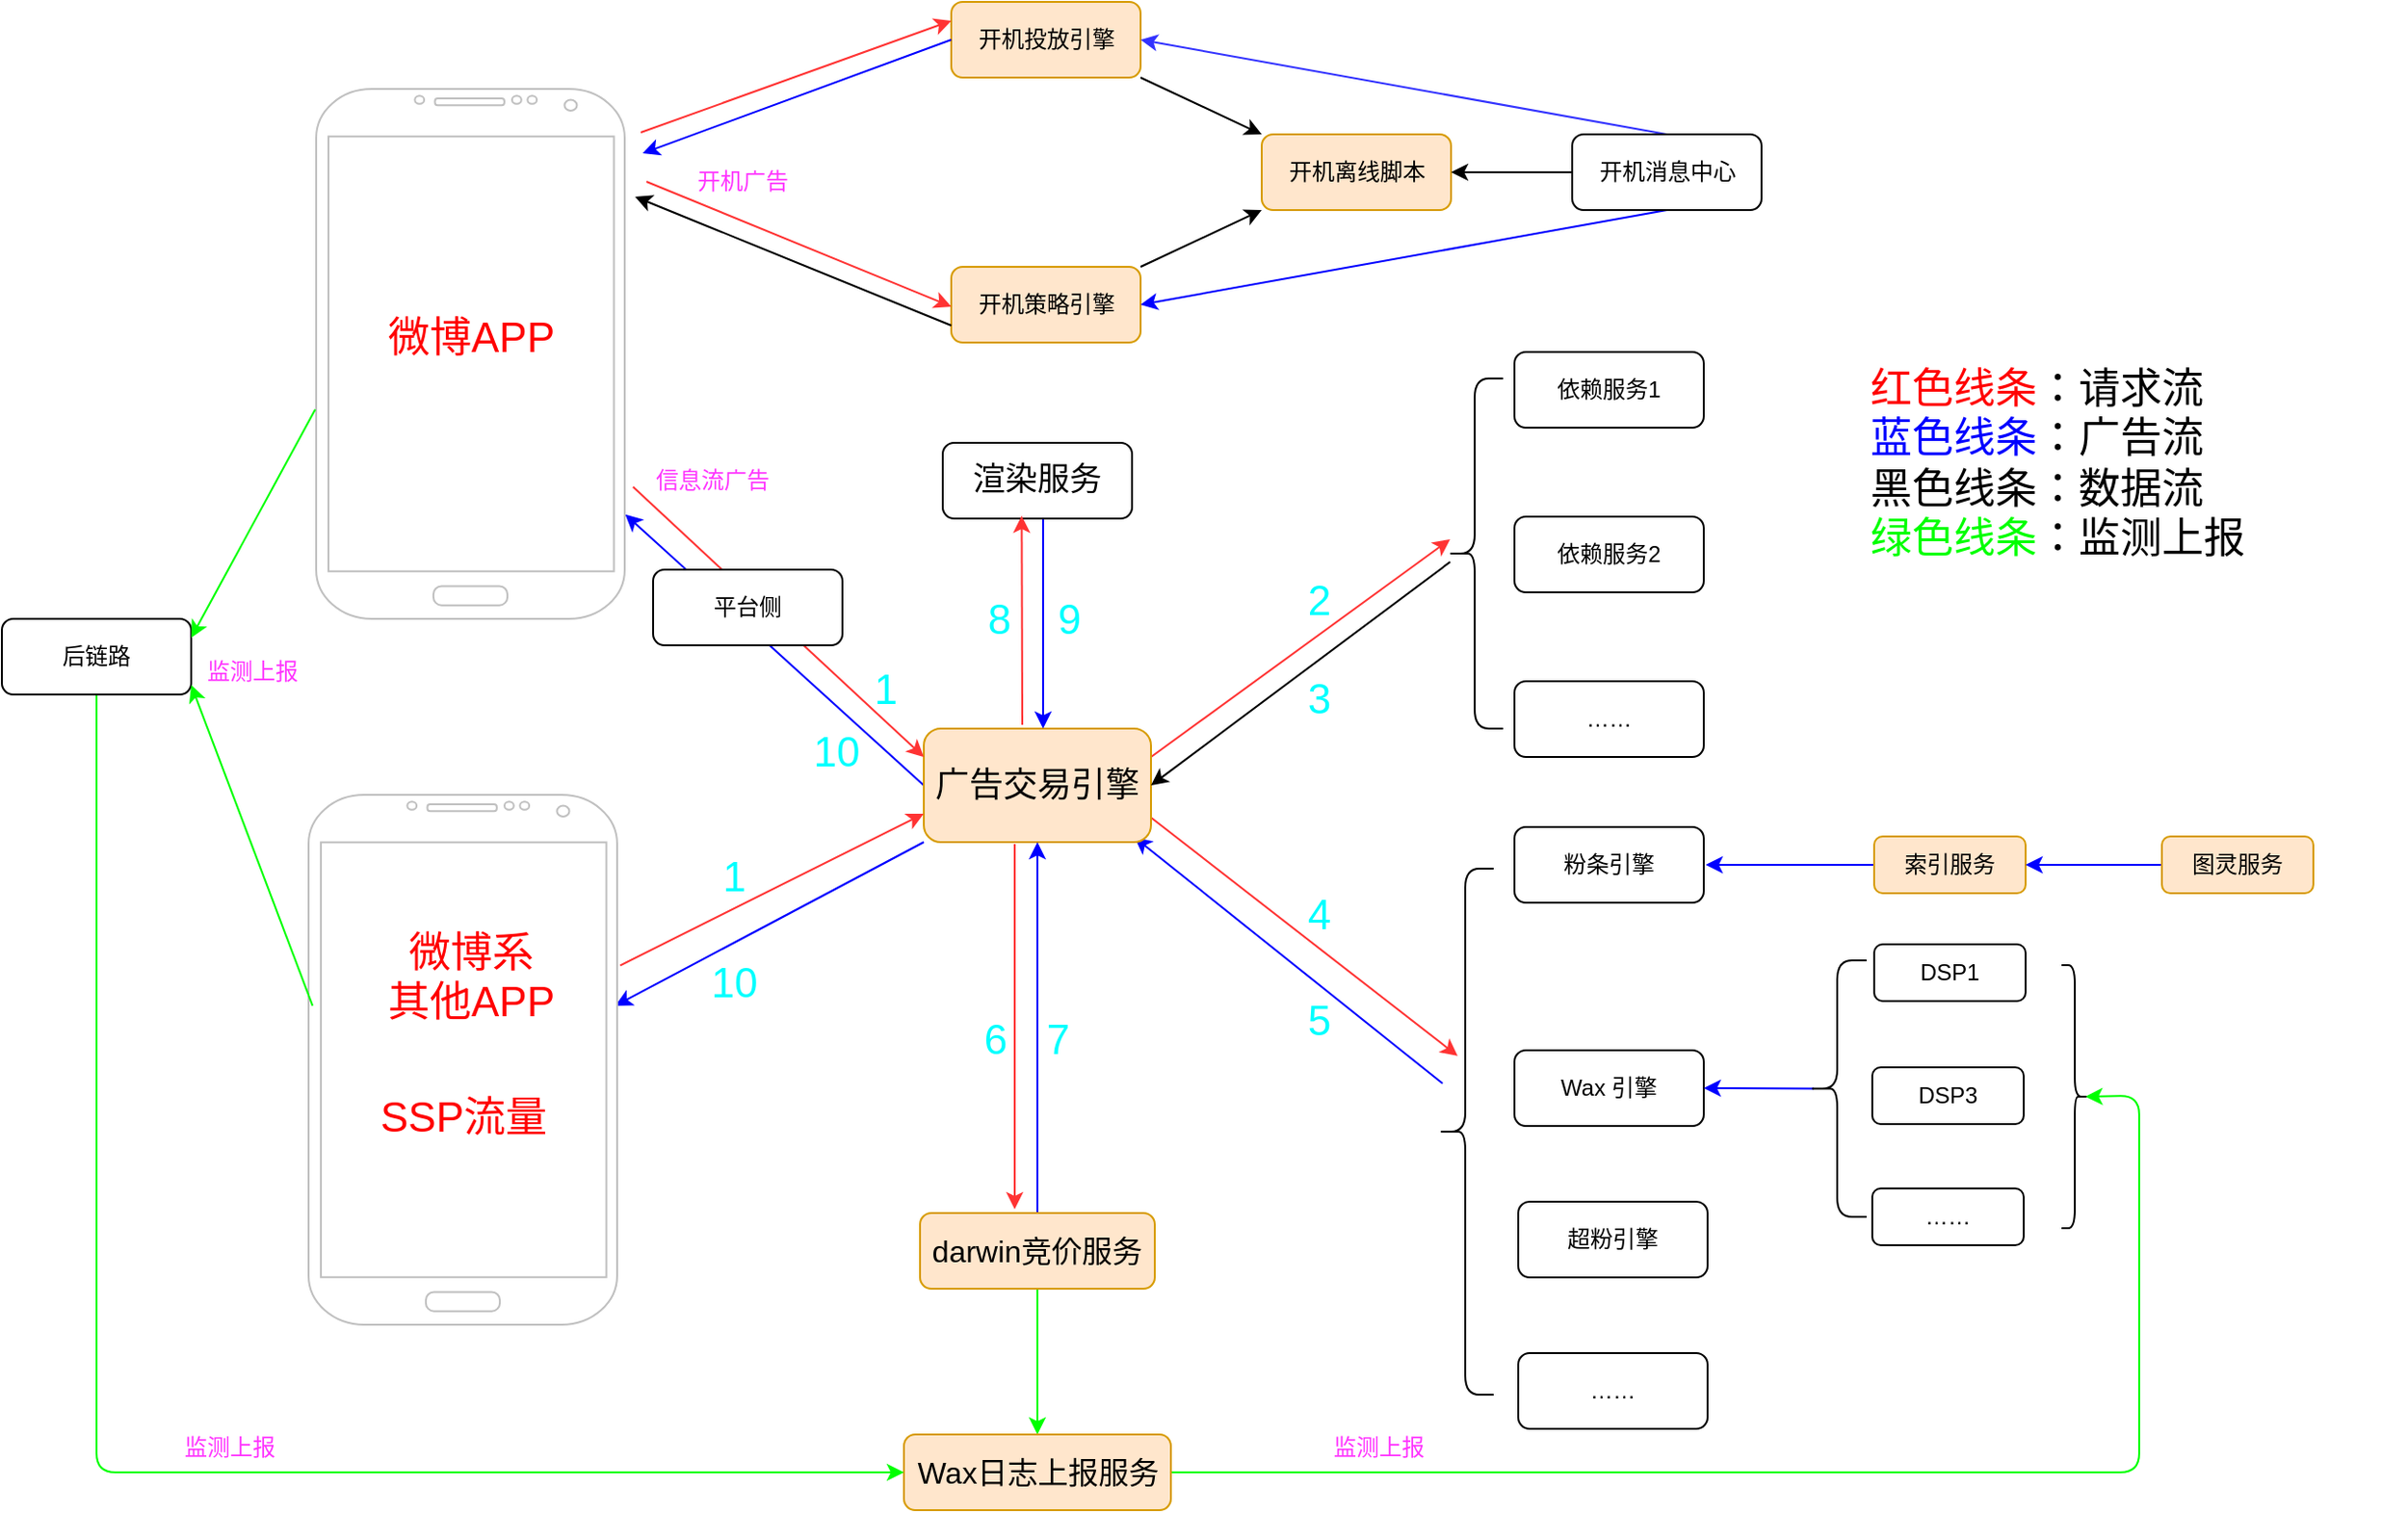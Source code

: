 <mxfile>
    <diagram id="VvRozGWxQbR5gVKz2xPQ" name="1.整体架构图">
        <mxGraphModel dx="907" dy="431" grid="0" gridSize="10" guides="1" tooltips="1" connect="1" arrows="1" fold="1" page="1" pageScale="1" pageWidth="2336" pageHeight="1654" background="#ffffff" math="0" shadow="0">
            <root>
                <mxCell id="0"/>
                <mxCell id="1" parent="0"/>
                <mxCell id="W5GlPM54YrS_CDvLuqvn-21" value="" style="shape=curlyBracket;whiteSpace=wrap;html=1;rounded=1;labelPosition=left;verticalLabelPosition=middle;align=right;verticalAlign=middle;" parent="1" vertex="1">
                    <mxGeometry x="1061" y="363" width="30" height="185" as="geometry"/>
                </mxCell>
                <mxCell id="3" value="依赖服务1" style="rounded=1;whiteSpace=wrap;html=1;flipV=0;flipH=1;" parent="1" vertex="1">
                    <mxGeometry x="1097" y="349" width="100" height="40" as="geometry"/>
                </mxCell>
                <mxCell id="4" value="依赖服务2" style="rounded=1;whiteSpace=wrap;html=1;flipV=0;flipH=1;" parent="1" vertex="1">
                    <mxGeometry x="1097" y="436" width="100" height="40" as="geometry"/>
                </mxCell>
                <mxCell id="6" value="……" style="rounded=1;whiteSpace=wrap;html=1;flipV=0;flipH=1;" parent="1" vertex="1">
                    <mxGeometry x="1097" y="523" width="100" height="40" as="geometry"/>
                </mxCell>
                <mxCell id="36" style="edgeStyle=none;html=1;entryX=0.928;entryY=1.025;entryDx=0;entryDy=0;strokeColor=#0000FF;fontSize=18;entryPerimeter=0;exitX=0.1;exitY=0.5;exitDx=0;exitDy=0;exitPerimeter=0;" parent="1" edge="1">
                    <mxGeometry relative="1" as="geometry">
                        <mxPoint x="1059.0" y="735.5" as="sourcePoint"/>
                        <mxPoint x="896.36" y="605.5" as="targetPoint"/>
                    </mxGeometry>
                </mxCell>
                <mxCell id="7" value="" style="shape=curlyBracket;whiteSpace=wrap;html=1;rounded=1;labelPosition=left;verticalLabelPosition=middle;align=right;verticalAlign=middle;" parent="1" vertex="1">
                    <mxGeometry x="1056" y="622" width="30" height="278" as="geometry"/>
                </mxCell>
                <mxCell id="8" value="粉条引擎" style="rounded=1;whiteSpace=wrap;html=1;flipV=1;flipH=1;" parent="1" vertex="1">
                    <mxGeometry x="1097" y="600" width="100" height="40" as="geometry"/>
                </mxCell>
                <mxCell id="25" style="edgeStyle=none;html=1;exitX=0;exitY=0.5;exitDx=0;exitDy=0;strokeColor=#0000FF;" parent="1" source="12" edge="1">
                    <mxGeometry relative="1" as="geometry">
                        <mxPoint x="1198" y="620" as="targetPoint"/>
                    </mxGeometry>
                </mxCell>
                <mxCell id="12" value="索引服务" style="rounded=1;whiteSpace=wrap;html=1;flipV=1;flipH=1;fillColor=#ffe6cc;strokeColor=#d79b00;" parent="1" vertex="1">
                    <mxGeometry x="1287" y="605" width="80" height="30" as="geometry"/>
                </mxCell>
                <mxCell id="15" style="edgeStyle=none;html=1;exitX=0;exitY=0.5;exitDx=0;exitDy=0;entryX=1;entryY=0.5;entryDx=0;entryDy=0;strokeColor=#0000FF;" parent="1" source="14" target="12" edge="1">
                    <mxGeometry relative="1" as="geometry"/>
                </mxCell>
                <mxCell id="14" value="图灵服务" style="rounded=1;whiteSpace=wrap;html=1;flipV=1;flipH=1;fillColor=#ffe6cc;strokeColor=#d79b00;" parent="1" vertex="1">
                    <mxGeometry x="1439" y="605" width="80" height="30" as="geometry"/>
                </mxCell>
                <mxCell id="33" style="edgeStyle=none;html=1;exitX=1;exitY=0.25;exitDx=0;exitDy=0;strokeColor=#FF3333;fontSize=18;" parent="1" source="28" edge="1">
                    <mxGeometry relative="1" as="geometry">
                        <mxPoint x="1063" y="448" as="targetPoint"/>
                    </mxGeometry>
                </mxCell>
                <mxCell id="35" style="edgeStyle=none;html=1;exitX=1;exitY=0.75;exitDx=0;exitDy=0;strokeColor=#FF3333;fontSize=18;" parent="1" edge="1">
                    <mxGeometry relative="1" as="geometry">
                        <mxPoint x="905" y="595" as="sourcePoint"/>
                        <mxPoint x="1067" y="721" as="targetPoint"/>
                    </mxGeometry>
                </mxCell>
                <mxCell id="40" style="edgeStyle=none;html=1;exitX=0;exitY=0.5;exitDx=0;exitDy=0;strokeColor=#0000FF;fontSize=22;fontColor=#0000FF;entryX=1.002;entryY=0.803;entryDx=0;entryDy=0;entryPerimeter=0;" parent="1" source="28" target="W5GlPM54YrS_CDvLuqvn-2" edge="1">
                    <mxGeometry relative="1" as="geometry">
                        <mxPoint x="641" y="463" as="targetPoint"/>
                    </mxGeometry>
                </mxCell>
                <mxCell id="28" value="&lt;font style=&quot;font-size: 18px;&quot;&gt;广告交易引擎&lt;/font&gt;" style="rounded=1;whiteSpace=wrap;html=1;fillColor=#ffe6cc;strokeColor=#d79b00;" parent="1" vertex="1">
                    <mxGeometry x="785" y="548" width="120" height="60" as="geometry"/>
                </mxCell>
                <mxCell id="38" value="&lt;font color=&quot;#ff0000&quot;&gt;红色线条&lt;/font&gt;：请求流&lt;br style=&quot;font-size: 22px;&quot;&gt;&lt;font color=&quot;#0000ff&quot;&gt;蓝色线条&lt;/font&gt;：广告流&lt;br style=&quot;font-size: 22px;&quot;&gt;黑色线条：数据流&lt;br&gt;&lt;font color=&quot;#00ff00&quot;&gt;绿色线条&lt;/font&gt;：监测上报" style="text;strokeColor=none;align=left;fillColor=none;html=1;verticalAlign=top;whiteSpace=wrap;rounded=0;fontSize=22;" parent="1" vertex="1">
                    <mxGeometry x="1283" y="349" width="285" height="127" as="geometry"/>
                </mxCell>
                <mxCell id="39" style="edgeStyle=none;html=1;entryX=1;entryY=0.5;entryDx=0;entryDy=0;exitX=0.067;exitY=0.524;exitDx=0;exitDy=0;exitPerimeter=0;" parent="1" source="W5GlPM54YrS_CDvLuqvn-21" target="28" edge="1">
                    <mxGeometry relative="1" as="geometry">
                        <mxPoint x="1057" y="456" as="sourcePoint"/>
                        <mxPoint x="921" y="456" as="targetPoint"/>
                    </mxGeometry>
                </mxCell>
                <mxCell id="41" style="edgeStyle=none;html=1;fontSize=18;entryX=0;entryY=0.25;entryDx=0;entryDy=0;fillColor=#f8cecc;strokeColor=#FF3333;exitX=1.027;exitY=0.751;exitDx=0;exitDy=0;exitPerimeter=0;" parent="1" source="W5GlPM54YrS_CDvLuqvn-2" target="28" edge="1">
                    <mxGeometry relative="1" as="geometry">
                        <mxPoint x="631" y="448" as="sourcePoint"/>
                        <mxPoint x="798" y="276" as="targetPoint"/>
                    </mxGeometry>
                </mxCell>
                <mxCell id="43" value="&lt;font color=&quot;#ff33ff&quot; style=&quot;font-size: 12px;&quot;&gt;信息流广告&lt;/font&gt;" style="text;strokeColor=none;align=center;fillColor=none;html=1;verticalAlign=middle;whiteSpace=wrap;rounded=0;fontSize=12;fontColor=#0000FF;" parent="1" vertex="1">
                    <mxGeometry x="605" y="402" width="137" height="30" as="geometry"/>
                </mxCell>
                <mxCell id="50" style="edgeStyle=none;html=1;exitX=0;exitY=1;exitDx=0;exitDy=0;strokeColor=#0000FF;fontSize=22;fontColor=#0000FF;entryX=0.994;entryY=0.398;entryDx=0;entryDy=0;entryPerimeter=0;" parent="1" source="28" target="47" edge="1">
                    <mxGeometry relative="1" as="geometry">
                        <mxPoint x="623.326" y="626.56" as="targetPoint"/>
                        <mxPoint x="801" y="721.72" as="sourcePoint"/>
                    </mxGeometry>
                </mxCell>
                <mxCell id="51" style="edgeStyle=none;html=1;fontSize=18;entryX=0;entryY=0.75;entryDx=0;entryDy=0;fillColor=#f8cecc;strokeColor=#FF3333;exitX=1.01;exitY=0.322;exitDx=0;exitDy=0;exitPerimeter=0;" parent="1" source="47" target="28" edge="1">
                    <mxGeometry relative="1" as="geometry">
                        <mxPoint x="627.401" y="612.0" as="sourcePoint"/>
                        <mxPoint x="801" y="706.72" as="targetPoint"/>
                    </mxGeometry>
                </mxCell>
                <mxCell id="56" style="edgeStyle=none;html=1;exitX=0.5;exitY=1;exitDx=0;exitDy=0;entryX=0.5;entryY=0;entryDx=0;entryDy=0;strokeColor=#0000FF;fontSize=22;fontColor=#FF33FF;" parent="1" edge="1">
                    <mxGeometry relative="1" as="geometry">
                        <mxPoint x="848" y="437" as="sourcePoint"/>
                        <mxPoint x="848" y="548" as="targetPoint"/>
                    </mxGeometry>
                </mxCell>
                <mxCell id="52" value="渲染服务" style="rounded=1;whiteSpace=wrap;html=1;flipV=1;flipH=1;fontSize=17;" parent="1" vertex="1">
                    <mxGeometry x="795" y="397" width="100" height="40" as="geometry"/>
                </mxCell>
                <mxCell id="53" value="" style="group" parent="1" vertex="1" connectable="0">
                    <mxGeometry x="460" y="583" width="163" height="280" as="geometry"/>
                </mxCell>
                <mxCell id="47" value="" style="verticalLabelPosition=bottom;verticalAlign=top;html=1;shadow=0;dashed=0;strokeWidth=1;shape=mxgraph.android.phone2;strokeColor=#c0c0c0;" parent="53" vertex="1">
                    <mxGeometry width="163" height="280" as="geometry"/>
                </mxCell>
                <mxCell id="48" value="&lt;font color=&quot;#ff0000&quot;&gt;微博系&lt;br&gt;其他APP&lt;/font&gt;" style="text;strokeColor=none;align=center;fillColor=none;html=1;verticalAlign=top;whiteSpace=wrap;rounded=0;fontSize=22;" parent="53" vertex="1">
                    <mxGeometry x="28" y="64" width="115.5" height="57" as="geometry"/>
                </mxCell>
                <mxCell id="49" value="&lt;font color=&quot;#ff0000&quot;&gt;SSP流量&lt;/font&gt;" style="text;strokeColor=none;align=center;fillColor=none;html=1;verticalAlign=top;whiteSpace=wrap;rounded=0;fontSize=22;" parent="53" vertex="1">
                    <mxGeometry x="23.75" y="151" width="115.5" height="57" as="geometry"/>
                </mxCell>
                <mxCell id="54" value="" style="group" parent="1" vertex="1" connectable="0">
                    <mxGeometry x="464" y="210" width="163" height="280" as="geometry"/>
                </mxCell>
                <mxCell id="W5GlPM54YrS_CDvLuqvn-2" value="" style="verticalLabelPosition=bottom;verticalAlign=top;html=1;shadow=0;dashed=0;strokeWidth=1;shape=mxgraph.android.phone2;strokeColor=#c0c0c0;" parent="54" vertex="1">
                    <mxGeometry width="163" height="280" as="geometry"/>
                </mxCell>
                <mxCell id="44" value="&lt;font color=&quot;#ff0000&quot;&gt;微博APP&lt;/font&gt;" style="text;strokeColor=none;align=center;fillColor=none;html=1;verticalAlign=top;whiteSpace=wrap;rounded=0;fontSize=22;" parent="54" vertex="1">
                    <mxGeometry x="30.5" y="112" width="102" height="40" as="geometry"/>
                </mxCell>
                <mxCell id="57" style="edgeStyle=none;html=1;fontSize=18;entryX=0.583;entryY=0.036;entryDx=0;entryDy=0;fillColor=#f8cecc;strokeColor=#FF3333;entryPerimeter=0;" parent="1" target="52" edge="1">
                    <mxGeometry relative="1" as="geometry">
                        <mxPoint x="837" y="546" as="sourcePoint"/>
                        <mxPoint x="795" y="603" as="targetPoint"/>
                    </mxGeometry>
                </mxCell>
                <mxCell id="59" style="edgeStyle=none;html=1;exitX=0.5;exitY=0;exitDx=0;exitDy=0;entryX=0.5;entryY=1;entryDx=0;entryDy=0;strokeColor=#0000FF;fontSize=22;fontColor=#FF33FF;" parent="1" source="58" target="28" edge="1">
                    <mxGeometry relative="1" as="geometry"/>
                </mxCell>
                <mxCell id="80" style="edgeStyle=none;html=1;exitX=0.5;exitY=1;exitDx=0;exitDy=0;entryX=0.5;entryY=0;entryDx=0;entryDy=0;strokeColor=#00FF00;fontSize=22;fontColor=#00FFFF;" parent="1" source="58" target="73" edge="1">
                    <mxGeometry relative="1" as="geometry"/>
                </mxCell>
                <mxCell id="58" value="darwin竞价服务" style="rounded=1;whiteSpace=wrap;html=1;flipV=1;flipH=1;fillColor=#ffe6cc;strokeColor=#d79b00;fontSize=16;" parent="1" vertex="1">
                    <mxGeometry x="783" y="804" width="124" height="40" as="geometry"/>
                </mxCell>
                <mxCell id="60" style="edgeStyle=none;html=1;fontSize=18;fillColor=#f8cecc;strokeColor=#FF3333;" parent="1" edge="1">
                    <mxGeometry relative="1" as="geometry">
                        <mxPoint x="833" y="609" as="sourcePoint"/>
                        <mxPoint x="833" y="802" as="targetPoint"/>
                    </mxGeometry>
                </mxCell>
                <mxCell id="62" value="&lt;font color=&quot;#00ffff&quot;&gt;1&lt;/font&gt;" style="text;strokeColor=none;align=center;fillColor=none;html=1;verticalAlign=middle;whiteSpace=wrap;rounded=0;fontSize=22;fontColor=#FF33FF;" parent="1" vertex="1">
                    <mxGeometry x="735" y="513" width="60" height="30" as="geometry"/>
                </mxCell>
                <mxCell id="63" value="&lt;font color=&quot;#00ffff&quot;&gt;1&lt;/font&gt;" style="text;strokeColor=none;align=center;fillColor=none;html=1;verticalAlign=middle;whiteSpace=wrap;rounded=0;fontSize=22;fontColor=#FF33FF;" parent="1" vertex="1">
                    <mxGeometry x="655" y="612" width="60" height="30" as="geometry"/>
                </mxCell>
                <mxCell id="64" value="&lt;font color=&quot;#00ffff&quot;&gt;2&lt;/font&gt;" style="text;strokeColor=none;align=center;fillColor=none;html=1;verticalAlign=middle;whiteSpace=wrap;rounded=0;fontSize=22;fontColor=#FF33FF;" parent="1" vertex="1">
                    <mxGeometry x="964" y="466" width="60" height="30" as="geometry"/>
                </mxCell>
                <mxCell id="67" value="&lt;font color=&quot;#00ffff&quot;&gt;3&lt;/font&gt;" style="text;strokeColor=none;align=center;fillColor=none;html=1;verticalAlign=middle;whiteSpace=wrap;rounded=0;fontSize=22;fontColor=#FF33FF;" parent="1" vertex="1">
                    <mxGeometry x="964" y="518" width="60" height="30" as="geometry"/>
                </mxCell>
                <mxCell id="68" value="&lt;font color=&quot;#00ffff&quot;&gt;4&lt;/font&gt;&lt;span style=&quot;color: rgba(0, 0, 0, 0); font-family: monospace; font-size: 0px; text-align: start;&quot;&gt;%3CmxGraphModel%3E%3Croot%3E%3CmxCell%20id%3D%220%22%2F%3E%3CmxCell%20id%3D%221%22%20parent%3D%220%22%2F%3E%3CmxCell%20id%3D%222%22%20value%3D%22%26lt%3Bfont%20color%3D%26quot%3B%2300ffff%26quot%3B%26gt%3B1%26lt%3B%2Ffont%26gt%3B%22%20style%3D%22text%3BstrokeColor%3Dnone%3Balign%3Dcenter%3BfillColor%3Dnone%3Bhtml%3D1%3BverticalAlign%3Dmiddle%3BwhiteSpace%3Dwrap%3Brounded%3D0%3BfontSize%3D22%3BfontColor%3D%23FF33FF%3B%22%20vertex%3D%221%22%20parent%3D%221%22%3E%3CmxGeometry%20x%3D%22641%22%20y%3D%22440.5%22%20width%3D%2260%22%20height%3D%2230%22%20as%3D%22geometry%22%2F%3E%3C%2FmxCell%3E%3C%2Froot%3E%3C%2FmxGraphModel%3E&lt;/span&gt;" style="text;strokeColor=none;align=center;fillColor=none;html=1;verticalAlign=middle;whiteSpace=wrap;rounded=0;fontSize=22;fontColor=#FF33FF;" parent="1" vertex="1">
                    <mxGeometry x="964" y="632" width="60" height="30" as="geometry"/>
                </mxCell>
                <mxCell id="70" value="&lt;font color=&quot;#00ffff&quot;&gt;5&lt;/font&gt;" style="text;strokeColor=none;align=center;fillColor=none;html=1;verticalAlign=middle;whiteSpace=wrap;rounded=0;fontSize=22;fontColor=#FF33FF;" parent="1" vertex="1">
                    <mxGeometry x="964" y="688" width="60" height="30" as="geometry"/>
                </mxCell>
                <mxCell id="81" style="edgeStyle=none;html=1;exitX=1;exitY=0.5;exitDx=0;exitDy=0;strokeColor=#00FF00;fontSize=22;fontColor=#00FFFF;entryX=0.1;entryY=0.5;entryDx=0;entryDy=0;entryPerimeter=0;" parent="1" source="73" target="82" edge="1">
                    <mxGeometry relative="1" as="geometry">
                        <mxPoint x="1380" y="1014" as="targetPoint"/>
                        <Array as="points">
                            <mxPoint x="1427" y="941"/>
                            <mxPoint x="1427" y="742"/>
                        </Array>
                    </mxGeometry>
                </mxCell>
                <mxCell id="73" value="Wax日志上报服务" style="rounded=1;whiteSpace=wrap;html=1;flipV=1;flipH=1;fillColor=#ffe6cc;strokeColor=#d79b00;fontSize=16;" parent="1" vertex="1">
                    <mxGeometry x="774.5" y="921" width="141" height="40" as="geometry"/>
                </mxCell>
                <mxCell id="79" style="edgeStyle=none;html=1;exitX=0.5;exitY=1;exitDx=0;exitDy=0;entryX=0;entryY=0.5;entryDx=0;entryDy=0;strokeColor=#00FF00;fontSize=22;fontColor=#00FFFF;" parent="1" source="74" target="73" edge="1">
                    <mxGeometry relative="1" as="geometry">
                        <Array as="points">
                            <mxPoint x="348" y="941"/>
                        </Array>
                    </mxGeometry>
                </mxCell>
                <mxCell id="74" value="后链路" style="rounded=1;whiteSpace=wrap;html=1;flipV=1;flipH=1;" parent="1" vertex="1">
                    <mxGeometry x="298" y="490" width="100" height="40" as="geometry"/>
                </mxCell>
                <mxCell id="77" value="" style="endArrow=classic;html=1;strokeColor=#00FF00;fontSize=22;fontColor=#00FFFF;exitX=0.013;exitY=0.398;exitDx=0;exitDy=0;exitPerimeter=0;" parent="1" source="47" edge="1">
                    <mxGeometry width="50" height="50" relative="1" as="geometry">
                        <mxPoint x="819" y="679" as="sourcePoint"/>
                        <mxPoint x="398" y="525" as="targetPoint"/>
                    </mxGeometry>
                </mxCell>
                <mxCell id="78" value="" style="endArrow=classic;html=1;strokeColor=#00FF00;fontSize=22;fontColor=#00FFFF;entryX=1;entryY=0.25;entryDx=0;entryDy=0;exitX=-0.003;exitY=0.605;exitDx=0;exitDy=0;exitPerimeter=0;" parent="1" source="W5GlPM54YrS_CDvLuqvn-2" target="74" edge="1">
                    <mxGeometry width="50" height="50" relative="1" as="geometry">
                        <mxPoint x="472.119" y="704.44" as="sourcePoint"/>
                        <mxPoint x="408" y="520" as="targetPoint"/>
                    </mxGeometry>
                </mxCell>
                <mxCell id="84" value="&lt;font style=&quot;font-size: 12px;&quot; color=&quot;#ff33ff&quot;&gt;监测上报&lt;/font&gt;" style="text;strokeColor=none;align=center;fillColor=none;html=1;verticalAlign=middle;whiteSpace=wrap;rounded=0;fontSize=12;fontColor=#0000FF;" parent="1" vertex="1">
                    <mxGeometry x="957" y="913" width="137" height="30" as="geometry"/>
                </mxCell>
                <mxCell id="85" value="&lt;font style=&quot;font-size: 12px;&quot; color=&quot;#ff33ff&quot;&gt;监测上报&lt;/font&gt;" style="text;strokeColor=none;align=center;fillColor=none;html=1;verticalAlign=middle;whiteSpace=wrap;rounded=0;fontSize=22;fontColor=#0000FF;" parent="1" vertex="1">
                    <mxGeometry x="362" y="500" width="137" height="30" as="geometry"/>
                </mxCell>
                <mxCell id="86" value="&lt;font style=&quot;font-size: 12px;&quot; color=&quot;#ff33ff&quot;&gt;监测上报&lt;/font&gt;" style="text;strokeColor=none;align=center;fillColor=none;html=1;verticalAlign=middle;whiteSpace=wrap;rounded=0;fontSize=12;fontColor=#0000FF;" parent="1" vertex="1">
                    <mxGeometry x="350" y="913" width="137" height="30" as="geometry"/>
                </mxCell>
                <mxCell id="87" value="" style="group" parent="1" vertex="1" connectable="0">
                    <mxGeometry x="621" y="164" width="606.5" height="180" as="geometry"/>
                </mxCell>
                <mxCell id="29" value="" style="group" parent="87" vertex="1" connectable="0">
                    <mxGeometry x="178.5" width="428" height="180" as="geometry"/>
                </mxCell>
                <mxCell id="2" value="开机投放引擎" style="rounded=1;whiteSpace=wrap;html=1;fillColor=#ffe6cc;strokeColor=#d79b00;" parent="29" vertex="1">
                    <mxGeometry width="100" height="40" as="geometry"/>
                </mxCell>
                <mxCell id="W5GlPM54YrS_CDvLuqvn-3" value="开机策略引擎" style="rounded=1;whiteSpace=wrap;html=1;fillColor=#ffe6cc;strokeColor=#d79b00;" parent="29" vertex="1">
                    <mxGeometry y="140" width="100" height="40" as="geometry"/>
                </mxCell>
                <mxCell id="W5GlPM54YrS_CDvLuqvn-11" style="edgeStyle=none;html=1;exitX=0.5;exitY=0;exitDx=0;exitDy=0;entryX=1;entryY=0.5;entryDx=0;entryDy=0;fillColor=#d5e8d4;strokeColor=#3333FF;" parent="29" source="W5GlPM54YrS_CDvLuqvn-4" target="2" edge="1">
                    <mxGeometry relative="1" as="geometry">
                        <mxPoint x="11.275" y="-9.329" as="targetPoint"/>
                    </mxGeometry>
                </mxCell>
                <mxCell id="W5GlPM54YrS_CDvLuqvn-12" style="edgeStyle=none;html=1;exitX=0.5;exitY=1;exitDx=0;exitDy=0;entryX=1;entryY=0.5;entryDx=0;entryDy=0;strokeColor=#0000FF;" parent="29" source="W5GlPM54YrS_CDvLuqvn-4" target="W5GlPM54YrS_CDvLuqvn-3" edge="1">
                    <mxGeometry relative="1" as="geometry"/>
                </mxCell>
                <mxCell id="W5GlPM54YrS_CDvLuqvn-4" value="开机消息中心" style="rounded=1;whiteSpace=wrap;html=1;" parent="29" vertex="1">
                    <mxGeometry x="328" y="70" width="100" height="40" as="geometry"/>
                </mxCell>
                <mxCell id="W5GlPM54YrS_CDvLuqvn-5" value="开机离线脚本" style="rounded=1;whiteSpace=wrap;html=1;fillColor=#ffe6cc;strokeColor=#d79b00;" parent="29" vertex="1">
                    <mxGeometry x="164" y="70" width="100" height="40" as="geometry"/>
                </mxCell>
                <mxCell id="W5GlPM54YrS_CDvLuqvn-8" style="edgeStyle=none;html=1;exitX=1;exitY=1;exitDx=0;exitDy=0;entryX=0;entryY=0;entryDx=0;entryDy=0;" parent="29" source="2" target="W5GlPM54YrS_CDvLuqvn-5" edge="1">
                    <mxGeometry relative="1" as="geometry"/>
                </mxCell>
                <mxCell id="W5GlPM54YrS_CDvLuqvn-9" style="edgeStyle=none;html=1;exitX=1;exitY=0;exitDx=0;exitDy=0;entryX=0;entryY=1;entryDx=0;entryDy=0;" parent="29" source="W5GlPM54YrS_CDvLuqvn-3" target="W5GlPM54YrS_CDvLuqvn-5" edge="1">
                    <mxGeometry relative="1" as="geometry"/>
                </mxCell>
                <mxCell id="W5GlPM54YrS_CDvLuqvn-10" style="edgeStyle=none;html=1;entryX=1;entryY=0.5;entryDx=0;entryDy=0;" parent="29" source="W5GlPM54YrS_CDvLuqvn-4" target="W5GlPM54YrS_CDvLuqvn-5" edge="1">
                    <mxGeometry relative="1" as="geometry"/>
                </mxCell>
                <mxCell id="30" style="edgeStyle=none;html=1;exitX=0;exitY=0.5;exitDx=0;exitDy=0;fontSize=18;strokeColor=#0000FF;" parent="87" source="2" edge="1">
                    <mxGeometry relative="1" as="geometry">
                        <mxPoint x="15.5" y="80" as="targetPoint"/>
                    </mxGeometry>
                </mxCell>
                <mxCell id="31" style="edgeStyle=none;html=1;exitX=0;exitY=0.5;exitDx=0;exitDy=0;entryX=0.99;entryY=0.138;entryDx=0;entryDy=0;entryPerimeter=0;fontSize=18;" parent="87" edge="1">
                    <mxGeometry relative="1" as="geometry">
                        <mxPoint x="178.5" y="171" as="sourcePoint"/>
                        <mxPoint x="11.5" y="102.958" as="targetPoint"/>
                    </mxGeometry>
                </mxCell>
                <mxCell id="32" style="edgeStyle=none;html=1;fontSize=18;entryX=0;entryY=0.25;entryDx=0;entryDy=0;fillColor=#f8cecc;strokeColor=#FF3333;" parent="87" target="2" edge="1">
                    <mxGeometry relative="1" as="geometry">
                        <mxPoint x="14.5" y="69" as="sourcePoint"/>
                        <mxPoint x="25.5" y="90" as="targetPoint"/>
                    </mxGeometry>
                </mxCell>
                <mxCell id="37" style="edgeStyle=none;html=1;fontSize=18;entryX=0;entryY=0.25;entryDx=0;entryDy=0;fillColor=#f8cecc;strokeColor=#FF3333;" parent="87" edge="1">
                    <mxGeometry relative="1" as="geometry">
                        <mxPoint x="17.5" y="95" as="sourcePoint"/>
                        <mxPoint x="178.5" y="161" as="targetPoint"/>
                    </mxGeometry>
                </mxCell>
                <mxCell id="42" value="&lt;font color=&quot;#ff33ff&quot; style=&quot;font-size: 12px;&quot;&gt;开机广告&lt;/font&gt;" style="text;strokeColor=none;align=center;fillColor=none;html=1;verticalAlign=middle;whiteSpace=wrap;rounded=0;fontSize=12;fontColor=#0000FF;" parent="87" vertex="1">
                    <mxGeometry y="80" width="137" height="30" as="geometry"/>
                </mxCell>
                <mxCell id="88" value="" style="group" parent="1" vertex="1" connectable="0">
                    <mxGeometry x="1097" y="662" width="303" height="176" as="geometry"/>
                </mxCell>
                <mxCell id="9" value="Wax 引擎" style="rounded=1;whiteSpace=wrap;html=1;flipV=1;flipH=1;" parent="88" vertex="1">
                    <mxGeometry y="56" width="100" height="40" as="geometry"/>
                </mxCell>
                <mxCell id="18" value="DSP1" style="rounded=1;whiteSpace=wrap;html=1;flipV=1;flipH=1;" parent="88" vertex="1">
                    <mxGeometry x="190" width="80" height="30" as="geometry"/>
                </mxCell>
                <mxCell id="23" value="DSP3" style="rounded=1;whiteSpace=wrap;html=1;flipV=1;flipH=1;" parent="88" vertex="1">
                    <mxGeometry x="189" y="65" width="80" height="30" as="geometry"/>
                </mxCell>
                <mxCell id="24" value="……" style="rounded=1;whiteSpace=wrap;html=1;flipV=1;flipH=1;" parent="88" vertex="1">
                    <mxGeometry x="189" y="129" width="80" height="30" as="geometry"/>
                </mxCell>
                <mxCell id="27" style="edgeStyle=none;html=1;exitX=0.1;exitY=0.5;exitDx=0;exitDy=0;exitPerimeter=0;entryX=1;entryY=0.5;entryDx=0;entryDy=0;strokeColor=#0000FF;" parent="88" source="26" target="9" edge="1">
                    <mxGeometry relative="1" as="geometry"/>
                </mxCell>
                <mxCell id="26" value="" style="shape=curlyBracket;whiteSpace=wrap;html=1;rounded=1;labelPosition=left;verticalLabelPosition=middle;align=right;verticalAlign=middle;" parent="88" vertex="1">
                    <mxGeometry x="155" y="8.5" width="31" height="135.5" as="geometry"/>
                </mxCell>
                <mxCell id="82" value="" style="shape=curlyBracket;whiteSpace=wrap;html=1;rounded=1;flipH=1;labelPosition=right;verticalLabelPosition=middle;align=left;verticalAlign=middle;fontSize=22;fontColor=#00FFFF;" parent="88" vertex="1">
                    <mxGeometry x="289" y="11" width="14" height="139" as="geometry"/>
                </mxCell>
                <mxCell id="11" value="超粉引擎" style="rounded=1;whiteSpace=wrap;html=1;flipV=1;flipH=1;" parent="88" vertex="1">
                    <mxGeometry x="2" y="136" width="100" height="40" as="geometry"/>
                </mxCell>
                <mxCell id="91" value="&lt;font color=&quot;#00ffff&quot;&gt;6&lt;/font&gt;" style="text;strokeColor=none;align=center;fillColor=none;html=1;verticalAlign=middle;whiteSpace=wrap;rounded=0;fontSize=22;fontColor=#FF33FF;" parent="1" vertex="1">
                    <mxGeometry x="793" y="698" width="60" height="30" as="geometry"/>
                </mxCell>
                <mxCell id="92" value="&lt;font color=&quot;#00ffff&quot;&gt;7&lt;/font&gt;" style="text;strokeColor=none;align=center;fillColor=none;html=1;verticalAlign=middle;whiteSpace=wrap;rounded=0;fontSize=22;fontColor=#FF33FF;" parent="1" vertex="1">
                    <mxGeometry x="826" y="698" width="60" height="30" as="geometry"/>
                </mxCell>
                <mxCell id="93" value="&lt;font color=&quot;#00ffff&quot;&gt;8&lt;/font&gt;" style="text;strokeColor=none;align=center;fillColor=none;html=1;verticalAlign=middle;whiteSpace=wrap;rounded=0;fontSize=22;fontColor=#FF33FF;" parent="1" vertex="1">
                    <mxGeometry x="795" y="476" width="60" height="30" as="geometry"/>
                </mxCell>
                <mxCell id="94" value="&lt;font color=&quot;#00ffff&quot;&gt;9&lt;/font&gt;" style="text;strokeColor=none;align=center;fillColor=none;html=1;verticalAlign=middle;whiteSpace=wrap;rounded=0;fontSize=22;fontColor=#FF33FF;" parent="1" vertex="1">
                    <mxGeometry x="832" y="476" width="60" height="30" as="geometry"/>
                </mxCell>
                <mxCell id="97" value="&lt;font color=&quot;#00ffff&quot;&gt;10&lt;/font&gt;" style="text;strokeColor=none;align=center;fillColor=none;html=1;verticalAlign=middle;whiteSpace=wrap;rounded=0;fontSize=22;fontColor=#FF33FF;" parent="1" vertex="1">
                    <mxGeometry x="709" y="546" width="60" height="30" as="geometry"/>
                </mxCell>
                <mxCell id="99" value="&lt;font color=&quot;#00ffff&quot;&gt;10&lt;/font&gt;" style="text;strokeColor=none;align=center;fillColor=none;html=1;verticalAlign=middle;whiteSpace=wrap;rounded=0;fontSize=22;fontColor=#FF33FF;" parent="1" vertex="1">
                    <mxGeometry x="655" y="668" width="60" height="30" as="geometry"/>
                </mxCell>
                <mxCell id="100" value="……" style="rounded=1;whiteSpace=wrap;html=1;flipV=1;flipH=1;" vertex="1" parent="1">
                    <mxGeometry x="1099" y="878" width="100" height="40" as="geometry"/>
                </mxCell>
                <mxCell id="101" value="平台侧" style="rounded=1;whiteSpace=wrap;html=1;flipV=1;flipH=1;" vertex="1" parent="1">
                    <mxGeometry x="642" y="464" width="100" height="40" as="geometry"/>
                </mxCell>
            </root>
        </mxGraphModel>
    </diagram>
    <diagram id="zcohm3vA99hhlxNvCXXW" name="第 2 页">
        <mxGraphModel dx="667" dy="431" grid="0" gridSize="10" guides="1" tooltips="1" connect="1" arrows="1" fold="1" page="1" pageScale="1" pageWidth="2336" pageHeight="1654" math="0" shadow="0">
            <root>
                <mxCell id="0"/>
                <mxCell id="1" parent="0"/>
            </root>
        </mxGraphModel>
    </diagram>
</mxfile>